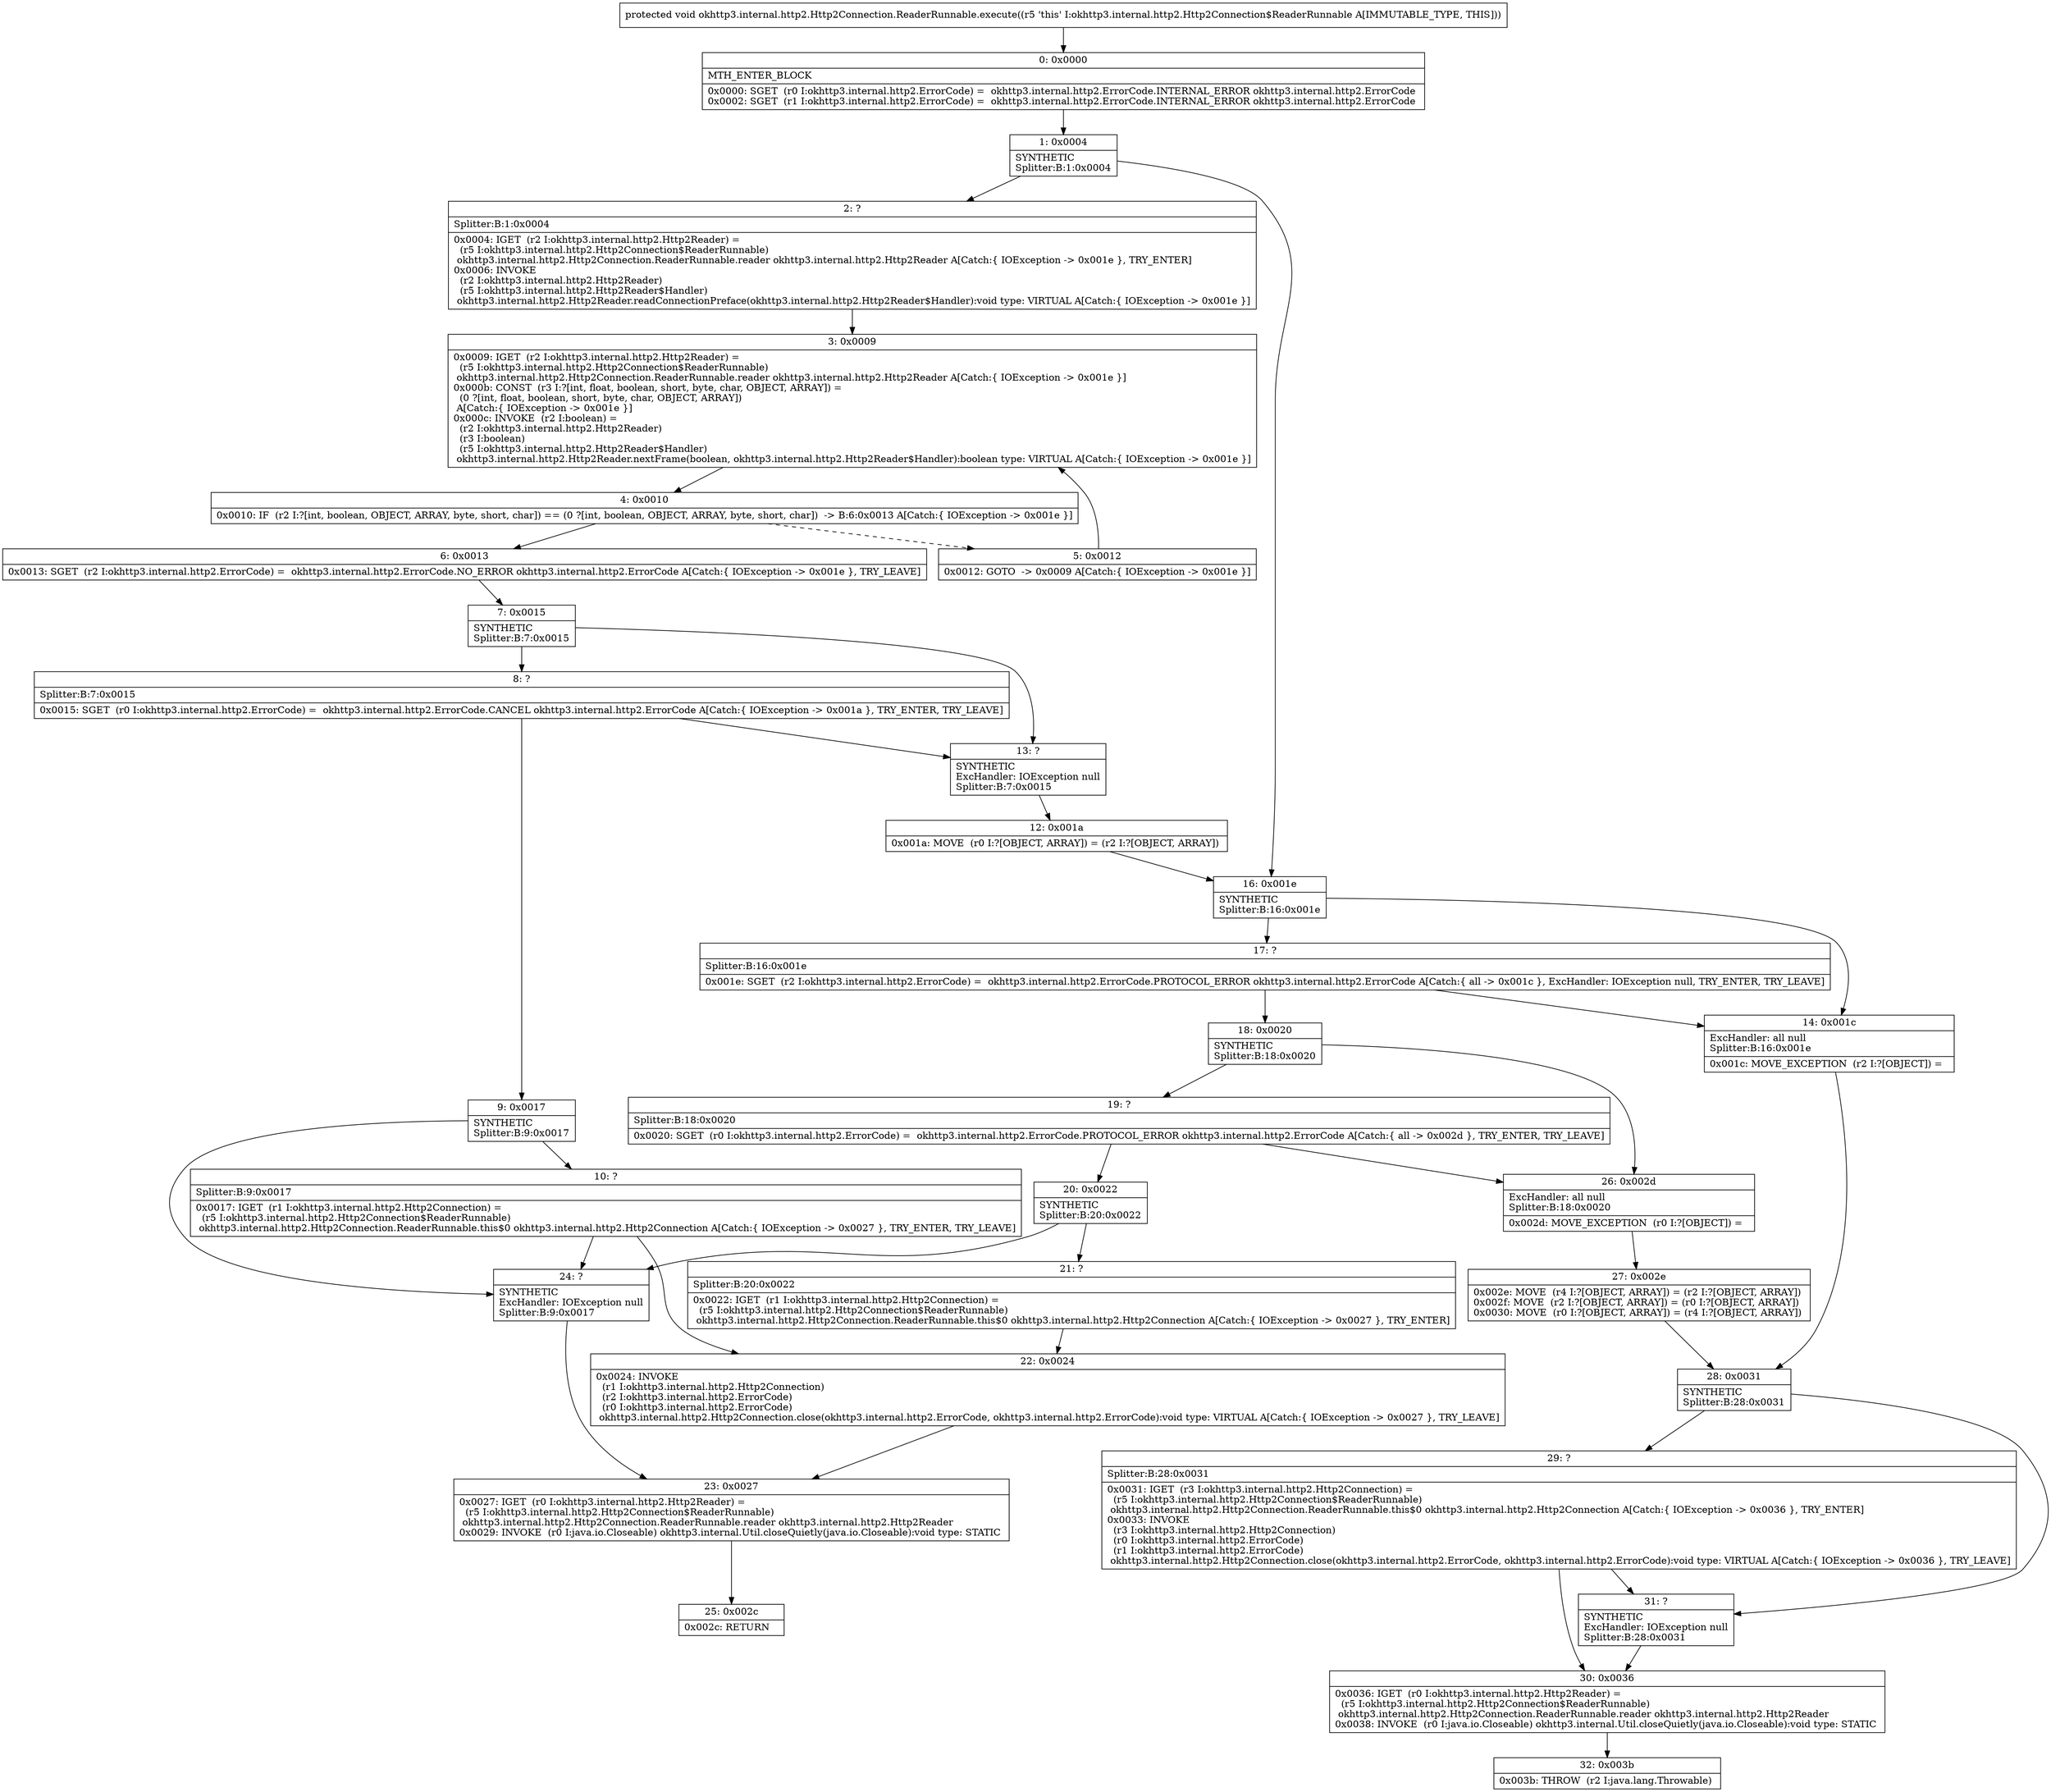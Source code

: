 digraph "CFG forokhttp3.internal.http2.Http2Connection.ReaderRunnable.execute()V" {
Node_0 [shape=record,label="{0\:\ 0x0000|MTH_ENTER_BLOCK\l|0x0000: SGET  (r0 I:okhttp3.internal.http2.ErrorCode) =  okhttp3.internal.http2.ErrorCode.INTERNAL_ERROR okhttp3.internal.http2.ErrorCode \l0x0002: SGET  (r1 I:okhttp3.internal.http2.ErrorCode) =  okhttp3.internal.http2.ErrorCode.INTERNAL_ERROR okhttp3.internal.http2.ErrorCode \l}"];
Node_1 [shape=record,label="{1\:\ 0x0004|SYNTHETIC\lSplitter:B:1:0x0004\l}"];
Node_2 [shape=record,label="{2\:\ ?|Splitter:B:1:0x0004\l|0x0004: IGET  (r2 I:okhttp3.internal.http2.Http2Reader) = \l  (r5 I:okhttp3.internal.http2.Http2Connection$ReaderRunnable)\l okhttp3.internal.http2.Http2Connection.ReaderRunnable.reader okhttp3.internal.http2.Http2Reader A[Catch:\{ IOException \-\> 0x001e \}, TRY_ENTER]\l0x0006: INVOKE  \l  (r2 I:okhttp3.internal.http2.Http2Reader)\l  (r5 I:okhttp3.internal.http2.Http2Reader$Handler)\l okhttp3.internal.http2.Http2Reader.readConnectionPreface(okhttp3.internal.http2.Http2Reader$Handler):void type: VIRTUAL A[Catch:\{ IOException \-\> 0x001e \}]\l}"];
Node_3 [shape=record,label="{3\:\ 0x0009|0x0009: IGET  (r2 I:okhttp3.internal.http2.Http2Reader) = \l  (r5 I:okhttp3.internal.http2.Http2Connection$ReaderRunnable)\l okhttp3.internal.http2.Http2Connection.ReaderRunnable.reader okhttp3.internal.http2.Http2Reader A[Catch:\{ IOException \-\> 0x001e \}]\l0x000b: CONST  (r3 I:?[int, float, boolean, short, byte, char, OBJECT, ARRAY]) = \l  (0 ?[int, float, boolean, short, byte, char, OBJECT, ARRAY])\l A[Catch:\{ IOException \-\> 0x001e \}]\l0x000c: INVOKE  (r2 I:boolean) = \l  (r2 I:okhttp3.internal.http2.Http2Reader)\l  (r3 I:boolean)\l  (r5 I:okhttp3.internal.http2.Http2Reader$Handler)\l okhttp3.internal.http2.Http2Reader.nextFrame(boolean, okhttp3.internal.http2.Http2Reader$Handler):boolean type: VIRTUAL A[Catch:\{ IOException \-\> 0x001e \}]\l}"];
Node_4 [shape=record,label="{4\:\ 0x0010|0x0010: IF  (r2 I:?[int, boolean, OBJECT, ARRAY, byte, short, char]) == (0 ?[int, boolean, OBJECT, ARRAY, byte, short, char])  \-\> B:6:0x0013 A[Catch:\{ IOException \-\> 0x001e \}]\l}"];
Node_5 [shape=record,label="{5\:\ 0x0012|0x0012: GOTO  \-\> 0x0009 A[Catch:\{ IOException \-\> 0x001e \}]\l}"];
Node_6 [shape=record,label="{6\:\ 0x0013|0x0013: SGET  (r2 I:okhttp3.internal.http2.ErrorCode) =  okhttp3.internal.http2.ErrorCode.NO_ERROR okhttp3.internal.http2.ErrorCode A[Catch:\{ IOException \-\> 0x001e \}, TRY_LEAVE]\l}"];
Node_7 [shape=record,label="{7\:\ 0x0015|SYNTHETIC\lSplitter:B:7:0x0015\l}"];
Node_8 [shape=record,label="{8\:\ ?|Splitter:B:7:0x0015\l|0x0015: SGET  (r0 I:okhttp3.internal.http2.ErrorCode) =  okhttp3.internal.http2.ErrorCode.CANCEL okhttp3.internal.http2.ErrorCode A[Catch:\{ IOException \-\> 0x001a \}, TRY_ENTER, TRY_LEAVE]\l}"];
Node_9 [shape=record,label="{9\:\ 0x0017|SYNTHETIC\lSplitter:B:9:0x0017\l}"];
Node_10 [shape=record,label="{10\:\ ?|Splitter:B:9:0x0017\l|0x0017: IGET  (r1 I:okhttp3.internal.http2.Http2Connection) = \l  (r5 I:okhttp3.internal.http2.Http2Connection$ReaderRunnable)\l okhttp3.internal.http2.Http2Connection.ReaderRunnable.this$0 okhttp3.internal.http2.Http2Connection A[Catch:\{ IOException \-\> 0x0027 \}, TRY_ENTER, TRY_LEAVE]\l}"];
Node_12 [shape=record,label="{12\:\ 0x001a|0x001a: MOVE  (r0 I:?[OBJECT, ARRAY]) = (r2 I:?[OBJECT, ARRAY]) \l}"];
Node_13 [shape=record,label="{13\:\ ?|SYNTHETIC\lExcHandler: IOException null\lSplitter:B:7:0x0015\l}"];
Node_14 [shape=record,label="{14\:\ 0x001c|ExcHandler: all null\lSplitter:B:16:0x001e\l|0x001c: MOVE_EXCEPTION  (r2 I:?[OBJECT]) =  \l}"];
Node_16 [shape=record,label="{16\:\ 0x001e|SYNTHETIC\lSplitter:B:16:0x001e\l}"];
Node_17 [shape=record,label="{17\:\ ?|Splitter:B:16:0x001e\l|0x001e: SGET  (r2 I:okhttp3.internal.http2.ErrorCode) =  okhttp3.internal.http2.ErrorCode.PROTOCOL_ERROR okhttp3.internal.http2.ErrorCode A[Catch:\{ all \-\> 0x001c \}, ExcHandler: IOException null, TRY_ENTER, TRY_LEAVE]\l}"];
Node_18 [shape=record,label="{18\:\ 0x0020|SYNTHETIC\lSplitter:B:18:0x0020\l}"];
Node_19 [shape=record,label="{19\:\ ?|Splitter:B:18:0x0020\l|0x0020: SGET  (r0 I:okhttp3.internal.http2.ErrorCode) =  okhttp3.internal.http2.ErrorCode.PROTOCOL_ERROR okhttp3.internal.http2.ErrorCode A[Catch:\{ all \-\> 0x002d \}, TRY_ENTER, TRY_LEAVE]\l}"];
Node_20 [shape=record,label="{20\:\ 0x0022|SYNTHETIC\lSplitter:B:20:0x0022\l}"];
Node_21 [shape=record,label="{21\:\ ?|Splitter:B:20:0x0022\l|0x0022: IGET  (r1 I:okhttp3.internal.http2.Http2Connection) = \l  (r5 I:okhttp3.internal.http2.Http2Connection$ReaderRunnable)\l okhttp3.internal.http2.Http2Connection.ReaderRunnable.this$0 okhttp3.internal.http2.Http2Connection A[Catch:\{ IOException \-\> 0x0027 \}, TRY_ENTER]\l}"];
Node_22 [shape=record,label="{22\:\ 0x0024|0x0024: INVOKE  \l  (r1 I:okhttp3.internal.http2.Http2Connection)\l  (r2 I:okhttp3.internal.http2.ErrorCode)\l  (r0 I:okhttp3.internal.http2.ErrorCode)\l okhttp3.internal.http2.Http2Connection.close(okhttp3.internal.http2.ErrorCode, okhttp3.internal.http2.ErrorCode):void type: VIRTUAL A[Catch:\{ IOException \-\> 0x0027 \}, TRY_LEAVE]\l}"];
Node_23 [shape=record,label="{23\:\ 0x0027|0x0027: IGET  (r0 I:okhttp3.internal.http2.Http2Reader) = \l  (r5 I:okhttp3.internal.http2.Http2Connection$ReaderRunnable)\l okhttp3.internal.http2.Http2Connection.ReaderRunnable.reader okhttp3.internal.http2.Http2Reader \l0x0029: INVOKE  (r0 I:java.io.Closeable) okhttp3.internal.Util.closeQuietly(java.io.Closeable):void type: STATIC \l}"];
Node_24 [shape=record,label="{24\:\ ?|SYNTHETIC\lExcHandler: IOException null\lSplitter:B:9:0x0017\l}"];
Node_25 [shape=record,label="{25\:\ 0x002c|0x002c: RETURN   \l}"];
Node_26 [shape=record,label="{26\:\ 0x002d|ExcHandler: all null\lSplitter:B:18:0x0020\l|0x002d: MOVE_EXCEPTION  (r0 I:?[OBJECT]) =  \l}"];
Node_27 [shape=record,label="{27\:\ 0x002e|0x002e: MOVE  (r4 I:?[OBJECT, ARRAY]) = (r2 I:?[OBJECT, ARRAY]) \l0x002f: MOVE  (r2 I:?[OBJECT, ARRAY]) = (r0 I:?[OBJECT, ARRAY]) \l0x0030: MOVE  (r0 I:?[OBJECT, ARRAY]) = (r4 I:?[OBJECT, ARRAY]) \l}"];
Node_28 [shape=record,label="{28\:\ 0x0031|SYNTHETIC\lSplitter:B:28:0x0031\l}"];
Node_29 [shape=record,label="{29\:\ ?|Splitter:B:28:0x0031\l|0x0031: IGET  (r3 I:okhttp3.internal.http2.Http2Connection) = \l  (r5 I:okhttp3.internal.http2.Http2Connection$ReaderRunnable)\l okhttp3.internal.http2.Http2Connection.ReaderRunnable.this$0 okhttp3.internal.http2.Http2Connection A[Catch:\{ IOException \-\> 0x0036 \}, TRY_ENTER]\l0x0033: INVOKE  \l  (r3 I:okhttp3.internal.http2.Http2Connection)\l  (r0 I:okhttp3.internal.http2.ErrorCode)\l  (r1 I:okhttp3.internal.http2.ErrorCode)\l okhttp3.internal.http2.Http2Connection.close(okhttp3.internal.http2.ErrorCode, okhttp3.internal.http2.ErrorCode):void type: VIRTUAL A[Catch:\{ IOException \-\> 0x0036 \}, TRY_LEAVE]\l}"];
Node_30 [shape=record,label="{30\:\ 0x0036|0x0036: IGET  (r0 I:okhttp3.internal.http2.Http2Reader) = \l  (r5 I:okhttp3.internal.http2.Http2Connection$ReaderRunnable)\l okhttp3.internal.http2.Http2Connection.ReaderRunnable.reader okhttp3.internal.http2.Http2Reader \l0x0038: INVOKE  (r0 I:java.io.Closeable) okhttp3.internal.Util.closeQuietly(java.io.Closeable):void type: STATIC \l}"];
Node_31 [shape=record,label="{31\:\ ?|SYNTHETIC\lExcHandler: IOException null\lSplitter:B:28:0x0031\l}"];
Node_32 [shape=record,label="{32\:\ 0x003b|0x003b: THROW  (r2 I:java.lang.Throwable) \l}"];
MethodNode[shape=record,label="{protected void okhttp3.internal.http2.Http2Connection.ReaderRunnable.execute((r5 'this' I:okhttp3.internal.http2.Http2Connection$ReaderRunnable A[IMMUTABLE_TYPE, THIS])) }"];
MethodNode -> Node_0;
Node_0 -> Node_1;
Node_1 -> Node_2;
Node_1 -> Node_16;
Node_2 -> Node_3;
Node_3 -> Node_4;
Node_4 -> Node_5[style=dashed];
Node_4 -> Node_6;
Node_5 -> Node_3;
Node_6 -> Node_7;
Node_7 -> Node_8;
Node_7 -> Node_13;
Node_8 -> Node_9;
Node_8 -> Node_13;
Node_9 -> Node_10;
Node_9 -> Node_24;
Node_10 -> Node_24;
Node_10 -> Node_22;
Node_12 -> Node_16;
Node_13 -> Node_12;
Node_14 -> Node_28;
Node_16 -> Node_17;
Node_16 -> Node_14;
Node_17 -> Node_18;
Node_17 -> Node_14;
Node_18 -> Node_19;
Node_18 -> Node_26;
Node_19 -> Node_20;
Node_19 -> Node_26;
Node_20 -> Node_21;
Node_20 -> Node_24;
Node_21 -> Node_22;
Node_22 -> Node_23;
Node_23 -> Node_25;
Node_24 -> Node_23;
Node_26 -> Node_27;
Node_27 -> Node_28;
Node_28 -> Node_29;
Node_28 -> Node_31;
Node_29 -> Node_30;
Node_29 -> Node_31;
Node_30 -> Node_32;
Node_31 -> Node_30;
}

